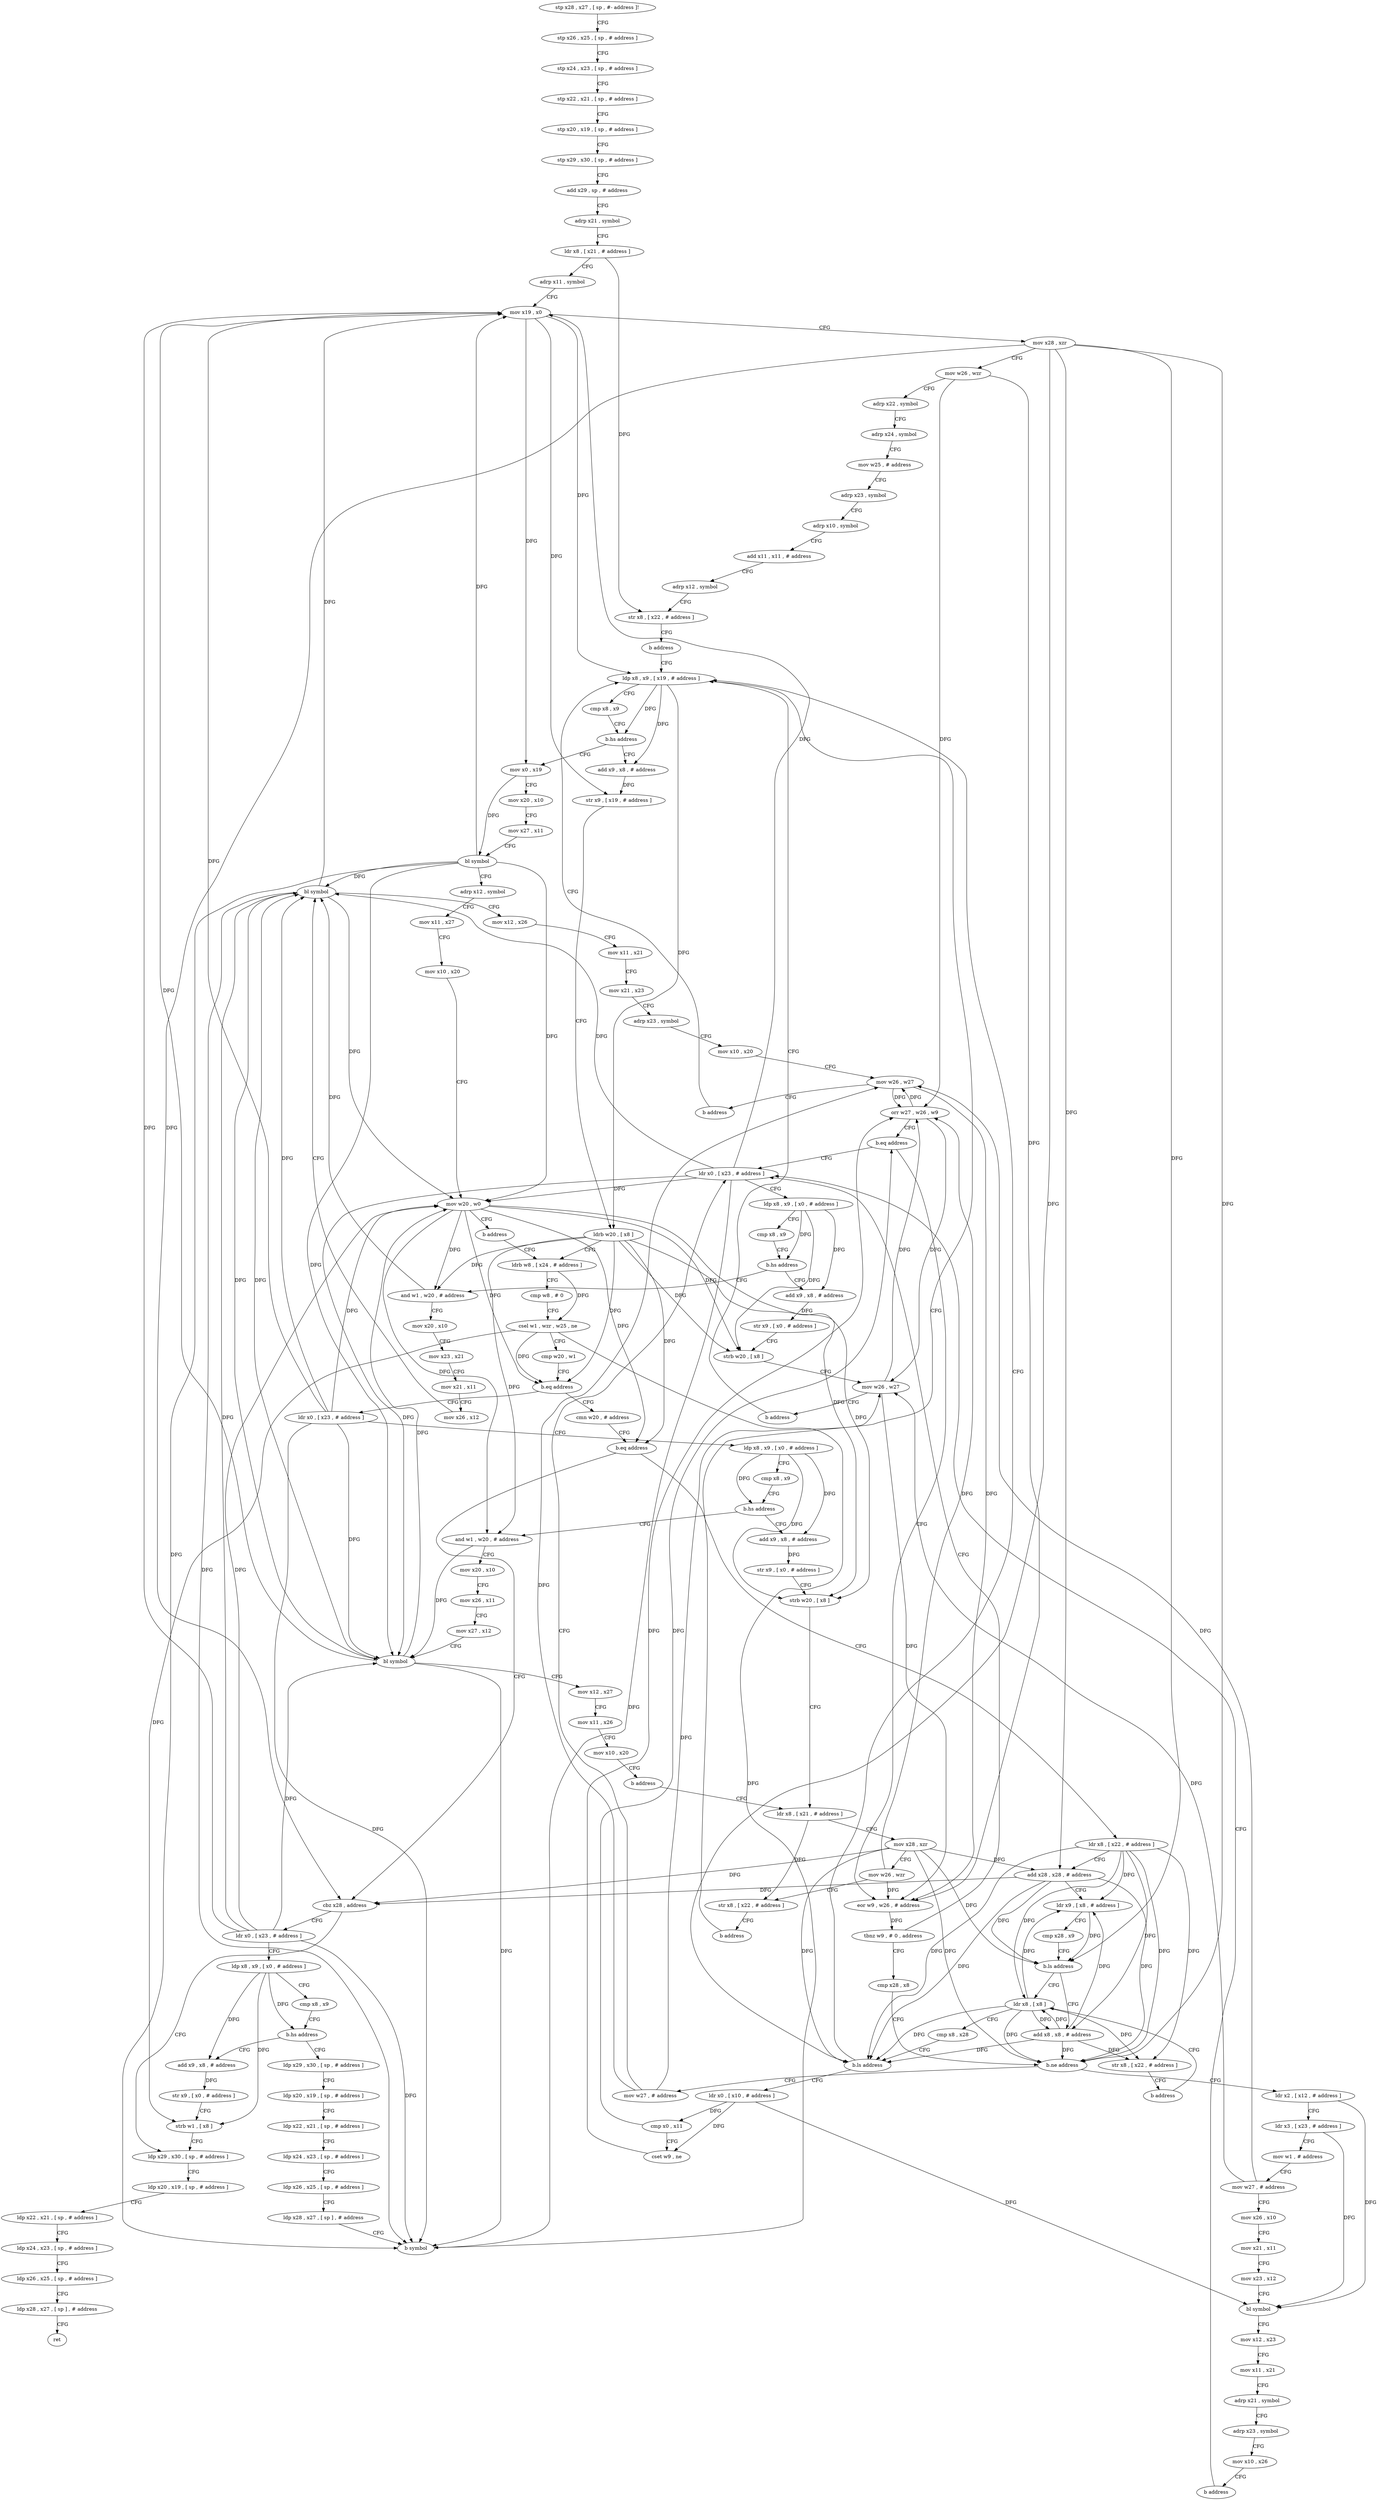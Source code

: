 digraph "func" {
"4202048" [label = "stp x28 , x27 , [ sp , #- address ]!" ]
"4202052" [label = "stp x26 , x25 , [ sp , # address ]" ]
"4202056" [label = "stp x24 , x23 , [ sp , # address ]" ]
"4202060" [label = "stp x22 , x21 , [ sp , # address ]" ]
"4202064" [label = "stp x20 , x19 , [ sp , # address ]" ]
"4202068" [label = "stp x29 , x30 , [ sp , # address ]" ]
"4202072" [label = "add x29 , sp , # address" ]
"4202076" [label = "adrp x21 , symbol" ]
"4202080" [label = "ldr x8 , [ x21 , # address ]" ]
"4202084" [label = "adrp x11 , symbol" ]
"4202088" [label = "mov x19 , x0" ]
"4202092" [label = "mov x28 , xzr" ]
"4202096" [label = "mov w26 , wzr" ]
"4202100" [label = "adrp x22 , symbol" ]
"4202104" [label = "adrp x24 , symbol" ]
"4202108" [label = "mov w25 , # address" ]
"4202112" [label = "adrp x23 , symbol" ]
"4202116" [label = "adrp x10 , symbol" ]
"4202120" [label = "add x11 , x11 , # address" ]
"4202124" [label = "adrp x12 , symbol" ]
"4202128" [label = "str x8 , [ x22 , # address ]" ]
"4202132" [label = "b address" ]
"4202148" [label = "ldp x8 , x9 , [ x19 , # address ]" ]
"4202152" [label = "cmp x8 , x9" ]
"4202156" [label = "b.hs address" ]
"4202412" [label = "mov x0 , x19" ]
"4202160" [label = "add x9 , x8 , # address" ]
"4202416" [label = "mov x20 , x10" ]
"4202420" [label = "mov x27 , x11" ]
"4202424" [label = "bl symbol" ]
"4202428" [label = "adrp x12 , symbol" ]
"4202432" [label = "mov x11 , x27" ]
"4202436" [label = "mov x10 , x20" ]
"4202440" [label = "mov w20 , w0" ]
"4202444" [label = "b address" ]
"4202172" [label = "ldrb w8 , [ x24 , # address ]" ]
"4202164" [label = "str x9 , [ x19 , # address ]" ]
"4202168" [label = "ldrb w20 , [ x8 ]" ]
"4202176" [label = "cmp w8 , # 0" ]
"4202180" [label = "csel w1 , wzr , w25 , ne" ]
"4202184" [label = "cmp w20 , w1" ]
"4202188" [label = "b.eq address" ]
"4202232" [label = "ldr x0 , [ x23 , # address ]" ]
"4202192" [label = "cmn w20 , # address" ]
"4202236" [label = "ldp x8 , x9 , [ x0 , # address ]" ]
"4202240" [label = "cmp x8 , x9" ]
"4202244" [label = "b.hs address" ]
"4202448" [label = "and w1 , w20 , # address" ]
"4202248" [label = "add x9 , x8 , # address" ]
"4202196" [label = "b.eq address" ]
"4202536" [label = "cbz x28 , address" ]
"4202200" [label = "ldr x8 , [ x22 , # address ]" ]
"4202452" [label = "mov x20 , x10" ]
"4202456" [label = "mov x26 , x11" ]
"4202460" [label = "mov x27 , x12" ]
"4202464" [label = "bl symbol" ]
"4202468" [label = "mov x12 , x27" ]
"4202472" [label = "mov x11 , x26" ]
"4202476" [label = "mov x10 , x20" ]
"4202480" [label = "b address" ]
"4202260" [label = "ldr x8 , [ x21 , # address ]" ]
"4202252" [label = "str x9 , [ x0 , # address ]" ]
"4202256" [label = "strb w20 , [ x8 ]" ]
"4202568" [label = "ldp x29 , x30 , [ sp , # address ]" ]
"4202540" [label = "ldr x0 , [ x23 , # address ]" ]
"4202204" [label = "add x28 , x28 , # address" ]
"4202208" [label = "ldr x9 , [ x8 , # address ]" ]
"4202212" [label = "cmp x28 , x9" ]
"4202216" [label = "b.ls address" ]
"4202136" [label = "ldr x8 , [ x8 ]" ]
"4202220" [label = "add x8 , x8 , # address" ]
"4202264" [label = "mov x28 , xzr" ]
"4202268" [label = "mov w26 , wzr" ]
"4202272" [label = "str x8 , [ x22 , # address ]" ]
"4202276" [label = "b address" ]
"4202572" [label = "ldp x20 , x19 , [ sp , # address ]" ]
"4202576" [label = "ldp x22 , x21 , [ sp , # address ]" ]
"4202580" [label = "ldp x24 , x23 , [ sp , # address ]" ]
"4202584" [label = "ldp x26 , x25 , [ sp , # address ]" ]
"4202588" [label = "ldp x28 , x27 , [ sp ] , # address" ]
"4202592" [label = "ret" ]
"4202544" [label = "ldp x8 , x9 , [ x0 , # address ]" ]
"4202548" [label = "cmp x8 , x9" ]
"4202552" [label = "b.hs address" ]
"4202596" [label = "ldp x29 , x30 , [ sp , # address ]" ]
"4202556" [label = "add x9 , x8 , # address" ]
"4202140" [label = "cmp x8 , x28" ]
"4202144" [label = "b.ls address" ]
"4202280" [label = "ldr x0 , [ x10 , # address ]" ]
"4202224" [label = "str x8 , [ x22 , # address ]" ]
"4202228" [label = "b address" ]
"4202600" [label = "ldp x20 , x19 , [ sp , # address ]" ]
"4202604" [label = "ldp x22 , x21 , [ sp , # address ]" ]
"4202608" [label = "ldp x24 , x23 , [ sp , # address ]" ]
"4202612" [label = "ldp x26 , x25 , [ sp , # address ]" ]
"4202616" [label = "ldp x28 , x27 , [ sp ] , # address" ]
"4202620" [label = "b symbol" ]
"4202560" [label = "str x9 , [ x0 , # address ]" ]
"4202564" [label = "strb w1 , [ x8 ]" ]
"4202284" [label = "cmp x0 , x11" ]
"4202288" [label = "cset w9 , ne" ]
"4202292" [label = "orr w27 , w26 , w9" ]
"4202296" [label = "b.eq address" ]
"4202376" [label = "ldr x0 , [ x23 , # address ]" ]
"4202300" [label = "eor w9 , w26 , # address" ]
"4202380" [label = "ldp x8 , x9 , [ x0 , # address ]" ]
"4202384" [label = "cmp x8 , x9" ]
"4202388" [label = "b.hs address" ]
"4202484" [label = "and w1 , w20 , # address" ]
"4202392" [label = "add x9 , x8 , # address" ]
"4202304" [label = "tbnz w9 , # 0 , address" ]
"4202308" [label = "cmp x28 , x8" ]
"4202488" [label = "mov x20 , x10" ]
"4202492" [label = "mov x23 , x21" ]
"4202496" [label = "mov x21 , x11" ]
"4202500" [label = "mov x26 , x12" ]
"4202504" [label = "bl symbol" ]
"4202508" [label = "mov x12 , x26" ]
"4202512" [label = "mov x11 , x21" ]
"4202516" [label = "mov x21 , x23" ]
"4202520" [label = "adrp x23 , symbol" ]
"4202524" [label = "mov x10 , x20" ]
"4202528" [label = "mov w26 , w27" ]
"4202532" [label = "b address" ]
"4202396" [label = "str x9 , [ x0 , # address ]" ]
"4202400" [label = "strb w20 , [ x8 ]" ]
"4202404" [label = "mov w26 , w27" ]
"4202408" [label = "b address" ]
"4202312" [label = "b.ne address" ]
"4202372" [label = "mov w27 , # address" ]
"4202316" [label = "ldr x2 , [ x12 , # address ]" ]
"4202320" [label = "ldr x3 , [ x23 , # address ]" ]
"4202324" [label = "mov w1 , # address" ]
"4202328" [label = "mov w27 , # address" ]
"4202332" [label = "mov x26 , x10" ]
"4202336" [label = "mov x21 , x11" ]
"4202340" [label = "mov x23 , x12" ]
"4202344" [label = "bl symbol" ]
"4202348" [label = "mov x12 , x23" ]
"4202352" [label = "mov x11 , x21" ]
"4202356" [label = "adrp x21 , symbol" ]
"4202360" [label = "adrp x23 , symbol" ]
"4202364" [label = "mov x10 , x26" ]
"4202368" [label = "b address" ]
"4202048" -> "4202052" [ label = "CFG" ]
"4202052" -> "4202056" [ label = "CFG" ]
"4202056" -> "4202060" [ label = "CFG" ]
"4202060" -> "4202064" [ label = "CFG" ]
"4202064" -> "4202068" [ label = "CFG" ]
"4202068" -> "4202072" [ label = "CFG" ]
"4202072" -> "4202076" [ label = "CFG" ]
"4202076" -> "4202080" [ label = "CFG" ]
"4202080" -> "4202084" [ label = "CFG" ]
"4202080" -> "4202128" [ label = "DFG" ]
"4202084" -> "4202088" [ label = "CFG" ]
"4202088" -> "4202092" [ label = "CFG" ]
"4202088" -> "4202148" [ label = "DFG" ]
"4202088" -> "4202412" [ label = "DFG" ]
"4202088" -> "4202164" [ label = "DFG" ]
"4202092" -> "4202096" [ label = "CFG" ]
"4202092" -> "4202536" [ label = "DFG" ]
"4202092" -> "4202204" [ label = "DFG" ]
"4202092" -> "4202216" [ label = "DFG" ]
"4202092" -> "4202144" [ label = "DFG" ]
"4202092" -> "4202312" [ label = "DFG" ]
"4202096" -> "4202100" [ label = "CFG" ]
"4202096" -> "4202292" [ label = "DFG" ]
"4202096" -> "4202300" [ label = "DFG" ]
"4202100" -> "4202104" [ label = "CFG" ]
"4202104" -> "4202108" [ label = "CFG" ]
"4202108" -> "4202112" [ label = "CFG" ]
"4202112" -> "4202116" [ label = "CFG" ]
"4202116" -> "4202120" [ label = "CFG" ]
"4202120" -> "4202124" [ label = "CFG" ]
"4202124" -> "4202128" [ label = "CFG" ]
"4202128" -> "4202132" [ label = "CFG" ]
"4202132" -> "4202148" [ label = "CFG" ]
"4202148" -> "4202152" [ label = "CFG" ]
"4202148" -> "4202156" [ label = "DFG" ]
"4202148" -> "4202160" [ label = "DFG" ]
"4202148" -> "4202168" [ label = "DFG" ]
"4202152" -> "4202156" [ label = "CFG" ]
"4202156" -> "4202412" [ label = "CFG" ]
"4202156" -> "4202160" [ label = "CFG" ]
"4202412" -> "4202416" [ label = "CFG" ]
"4202412" -> "4202424" [ label = "DFG" ]
"4202160" -> "4202164" [ label = "DFG" ]
"4202416" -> "4202420" [ label = "CFG" ]
"4202420" -> "4202424" [ label = "CFG" ]
"4202424" -> "4202428" [ label = "CFG" ]
"4202424" -> "4202088" [ label = "DFG" ]
"4202424" -> "4202440" [ label = "DFG" ]
"4202424" -> "4202464" [ label = "DFG" ]
"4202424" -> "4202620" [ label = "DFG" ]
"4202424" -> "4202504" [ label = "DFG" ]
"4202428" -> "4202432" [ label = "CFG" ]
"4202432" -> "4202436" [ label = "CFG" ]
"4202436" -> "4202440" [ label = "CFG" ]
"4202440" -> "4202444" [ label = "CFG" ]
"4202440" -> "4202188" [ label = "DFG" ]
"4202440" -> "4202196" [ label = "DFG" ]
"4202440" -> "4202448" [ label = "DFG" ]
"4202440" -> "4202256" [ label = "DFG" ]
"4202440" -> "4202484" [ label = "DFG" ]
"4202440" -> "4202400" [ label = "DFG" ]
"4202444" -> "4202172" [ label = "CFG" ]
"4202172" -> "4202176" [ label = "CFG" ]
"4202172" -> "4202180" [ label = "DFG" ]
"4202164" -> "4202168" [ label = "CFG" ]
"4202168" -> "4202172" [ label = "CFG" ]
"4202168" -> "4202188" [ label = "DFG" ]
"4202168" -> "4202196" [ label = "DFG" ]
"4202168" -> "4202448" [ label = "DFG" ]
"4202168" -> "4202256" [ label = "DFG" ]
"4202168" -> "4202484" [ label = "DFG" ]
"4202168" -> "4202400" [ label = "DFG" ]
"4202176" -> "4202180" [ label = "CFG" ]
"4202180" -> "4202184" [ label = "CFG" ]
"4202180" -> "4202188" [ label = "DFG" ]
"4202180" -> "4202620" [ label = "DFG" ]
"4202180" -> "4202564" [ label = "DFG" ]
"4202184" -> "4202188" [ label = "CFG" ]
"4202188" -> "4202232" [ label = "CFG" ]
"4202188" -> "4202192" [ label = "CFG" ]
"4202232" -> "4202236" [ label = "CFG" ]
"4202232" -> "4202088" [ label = "DFG" ]
"4202232" -> "4202440" [ label = "DFG" ]
"4202232" -> "4202464" [ label = "DFG" ]
"4202232" -> "4202620" [ label = "DFG" ]
"4202232" -> "4202504" [ label = "DFG" ]
"4202192" -> "4202196" [ label = "CFG" ]
"4202236" -> "4202240" [ label = "CFG" ]
"4202236" -> "4202244" [ label = "DFG" ]
"4202236" -> "4202248" [ label = "DFG" ]
"4202236" -> "4202256" [ label = "DFG" ]
"4202240" -> "4202244" [ label = "CFG" ]
"4202244" -> "4202448" [ label = "CFG" ]
"4202244" -> "4202248" [ label = "CFG" ]
"4202448" -> "4202452" [ label = "CFG" ]
"4202448" -> "4202464" [ label = "DFG" ]
"4202248" -> "4202252" [ label = "DFG" ]
"4202196" -> "4202536" [ label = "CFG" ]
"4202196" -> "4202200" [ label = "CFG" ]
"4202536" -> "4202568" [ label = "CFG" ]
"4202536" -> "4202540" [ label = "CFG" ]
"4202200" -> "4202204" [ label = "CFG" ]
"4202200" -> "4202208" [ label = "DFG" ]
"4202200" -> "4202136" [ label = "DFG" ]
"4202200" -> "4202144" [ label = "DFG" ]
"4202200" -> "4202220" [ label = "DFG" ]
"4202200" -> "4202224" [ label = "DFG" ]
"4202200" -> "4202312" [ label = "DFG" ]
"4202452" -> "4202456" [ label = "CFG" ]
"4202456" -> "4202460" [ label = "CFG" ]
"4202460" -> "4202464" [ label = "CFG" ]
"4202464" -> "4202468" [ label = "CFG" ]
"4202464" -> "4202088" [ label = "DFG" ]
"4202464" -> "4202440" [ label = "DFG" ]
"4202464" -> "4202620" [ label = "DFG" ]
"4202464" -> "4202504" [ label = "DFG" ]
"4202468" -> "4202472" [ label = "CFG" ]
"4202472" -> "4202476" [ label = "CFG" ]
"4202476" -> "4202480" [ label = "CFG" ]
"4202480" -> "4202260" [ label = "CFG" ]
"4202260" -> "4202264" [ label = "CFG" ]
"4202260" -> "4202272" [ label = "DFG" ]
"4202252" -> "4202256" [ label = "CFG" ]
"4202256" -> "4202260" [ label = "CFG" ]
"4202568" -> "4202572" [ label = "CFG" ]
"4202540" -> "4202544" [ label = "CFG" ]
"4202540" -> "4202088" [ label = "DFG" ]
"4202540" -> "4202440" [ label = "DFG" ]
"4202540" -> "4202464" [ label = "DFG" ]
"4202540" -> "4202620" [ label = "DFG" ]
"4202540" -> "4202504" [ label = "DFG" ]
"4202204" -> "4202208" [ label = "CFG" ]
"4202204" -> "4202536" [ label = "DFG" ]
"4202204" -> "4202216" [ label = "DFG" ]
"4202204" -> "4202144" [ label = "DFG" ]
"4202204" -> "4202312" [ label = "DFG" ]
"4202208" -> "4202212" [ label = "CFG" ]
"4202208" -> "4202216" [ label = "DFG" ]
"4202212" -> "4202216" [ label = "CFG" ]
"4202216" -> "4202136" [ label = "CFG" ]
"4202216" -> "4202220" [ label = "CFG" ]
"4202136" -> "4202140" [ label = "CFG" ]
"4202136" -> "4202208" [ label = "DFG" ]
"4202136" -> "4202144" [ label = "DFG" ]
"4202136" -> "4202220" [ label = "DFG" ]
"4202136" -> "4202224" [ label = "DFG" ]
"4202136" -> "4202312" [ label = "DFG" ]
"4202220" -> "4202224" [ label = "DFG" ]
"4202220" -> "4202208" [ label = "DFG" ]
"4202220" -> "4202136" [ label = "DFG" ]
"4202220" -> "4202144" [ label = "DFG" ]
"4202220" -> "4202312" [ label = "DFG" ]
"4202264" -> "4202268" [ label = "CFG" ]
"4202264" -> "4202536" [ label = "DFG" ]
"4202264" -> "4202204" [ label = "DFG" ]
"4202264" -> "4202216" [ label = "DFG" ]
"4202264" -> "4202144" [ label = "DFG" ]
"4202264" -> "4202312" [ label = "DFG" ]
"4202268" -> "4202272" [ label = "CFG" ]
"4202268" -> "4202292" [ label = "DFG" ]
"4202268" -> "4202300" [ label = "DFG" ]
"4202272" -> "4202276" [ label = "CFG" ]
"4202276" -> "4202148" [ label = "CFG" ]
"4202572" -> "4202576" [ label = "CFG" ]
"4202576" -> "4202580" [ label = "CFG" ]
"4202580" -> "4202584" [ label = "CFG" ]
"4202584" -> "4202588" [ label = "CFG" ]
"4202588" -> "4202592" [ label = "CFG" ]
"4202544" -> "4202548" [ label = "CFG" ]
"4202544" -> "4202552" [ label = "DFG" ]
"4202544" -> "4202556" [ label = "DFG" ]
"4202544" -> "4202564" [ label = "DFG" ]
"4202548" -> "4202552" [ label = "CFG" ]
"4202552" -> "4202596" [ label = "CFG" ]
"4202552" -> "4202556" [ label = "CFG" ]
"4202596" -> "4202600" [ label = "CFG" ]
"4202556" -> "4202560" [ label = "DFG" ]
"4202140" -> "4202144" [ label = "CFG" ]
"4202144" -> "4202280" [ label = "CFG" ]
"4202144" -> "4202148" [ label = "CFG" ]
"4202280" -> "4202284" [ label = "DFG" ]
"4202280" -> "4202288" [ label = "DFG" ]
"4202280" -> "4202344" [ label = "DFG" ]
"4202224" -> "4202228" [ label = "CFG" ]
"4202228" -> "4202136" [ label = "CFG" ]
"4202600" -> "4202604" [ label = "CFG" ]
"4202604" -> "4202608" [ label = "CFG" ]
"4202608" -> "4202612" [ label = "CFG" ]
"4202612" -> "4202616" [ label = "CFG" ]
"4202616" -> "4202620" [ label = "CFG" ]
"4202560" -> "4202564" [ label = "CFG" ]
"4202564" -> "4202568" [ label = "CFG" ]
"4202284" -> "4202288" [ label = "CFG" ]
"4202284" -> "4202296" [ label = "DFG" ]
"4202288" -> "4202292" [ label = "DFG" ]
"4202292" -> "4202296" [ label = "CFG" ]
"4202292" -> "4202528" [ label = "DFG" ]
"4202292" -> "4202404" [ label = "DFG" ]
"4202296" -> "4202376" [ label = "CFG" ]
"4202296" -> "4202300" [ label = "CFG" ]
"4202376" -> "4202380" [ label = "CFG" ]
"4202376" -> "4202088" [ label = "DFG" ]
"4202376" -> "4202440" [ label = "DFG" ]
"4202376" -> "4202464" [ label = "DFG" ]
"4202376" -> "4202620" [ label = "DFG" ]
"4202376" -> "4202504" [ label = "DFG" ]
"4202300" -> "4202304" [ label = "DFG" ]
"4202380" -> "4202384" [ label = "CFG" ]
"4202380" -> "4202388" [ label = "DFG" ]
"4202380" -> "4202392" [ label = "DFG" ]
"4202380" -> "4202400" [ label = "DFG" ]
"4202384" -> "4202388" [ label = "CFG" ]
"4202388" -> "4202484" [ label = "CFG" ]
"4202388" -> "4202392" [ label = "CFG" ]
"4202484" -> "4202488" [ label = "CFG" ]
"4202484" -> "4202504" [ label = "DFG" ]
"4202392" -> "4202396" [ label = "DFG" ]
"4202304" -> "4202376" [ label = "CFG" ]
"4202304" -> "4202308" [ label = "CFG" ]
"4202308" -> "4202312" [ label = "CFG" ]
"4202488" -> "4202492" [ label = "CFG" ]
"4202492" -> "4202496" [ label = "CFG" ]
"4202496" -> "4202500" [ label = "CFG" ]
"4202500" -> "4202504" [ label = "CFG" ]
"4202504" -> "4202508" [ label = "CFG" ]
"4202504" -> "4202088" [ label = "DFG" ]
"4202504" -> "4202440" [ label = "DFG" ]
"4202504" -> "4202464" [ label = "DFG" ]
"4202504" -> "4202620" [ label = "DFG" ]
"4202508" -> "4202512" [ label = "CFG" ]
"4202512" -> "4202516" [ label = "CFG" ]
"4202516" -> "4202520" [ label = "CFG" ]
"4202520" -> "4202524" [ label = "CFG" ]
"4202524" -> "4202528" [ label = "CFG" ]
"4202528" -> "4202532" [ label = "CFG" ]
"4202528" -> "4202300" [ label = "DFG" ]
"4202528" -> "4202292" [ label = "DFG" ]
"4202532" -> "4202148" [ label = "CFG" ]
"4202396" -> "4202400" [ label = "CFG" ]
"4202400" -> "4202404" [ label = "CFG" ]
"4202404" -> "4202408" [ label = "CFG" ]
"4202404" -> "4202300" [ label = "DFG" ]
"4202404" -> "4202292" [ label = "DFG" ]
"4202408" -> "4202148" [ label = "CFG" ]
"4202312" -> "4202372" [ label = "CFG" ]
"4202312" -> "4202316" [ label = "CFG" ]
"4202372" -> "4202376" [ label = "CFG" ]
"4202372" -> "4202528" [ label = "DFG" ]
"4202372" -> "4202404" [ label = "DFG" ]
"4202316" -> "4202320" [ label = "CFG" ]
"4202316" -> "4202344" [ label = "DFG" ]
"4202320" -> "4202324" [ label = "CFG" ]
"4202320" -> "4202344" [ label = "DFG" ]
"4202324" -> "4202328" [ label = "CFG" ]
"4202328" -> "4202332" [ label = "CFG" ]
"4202328" -> "4202528" [ label = "DFG" ]
"4202328" -> "4202404" [ label = "DFG" ]
"4202332" -> "4202336" [ label = "CFG" ]
"4202336" -> "4202340" [ label = "CFG" ]
"4202340" -> "4202344" [ label = "CFG" ]
"4202344" -> "4202348" [ label = "CFG" ]
"4202348" -> "4202352" [ label = "CFG" ]
"4202352" -> "4202356" [ label = "CFG" ]
"4202356" -> "4202360" [ label = "CFG" ]
"4202360" -> "4202364" [ label = "CFG" ]
"4202364" -> "4202368" [ label = "CFG" ]
"4202368" -> "4202376" [ label = "CFG" ]
}
